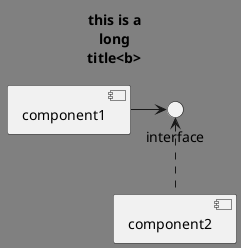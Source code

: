 {
  "sha1": "7foo1x7hsm8i35o19d7bs5aw4yhovdr",
  "insertion": {
    "when": "2024-05-30T20:48:21.194Z",
    "user": "plantuml@gmail.com"
  }
}
@startuml

skinparam backgroundColor gray

[component1]
() interface

[component1] -> () interface
() interface <.. [component2]
title
 this is a
 long
 <b>title<b>
endtitle

@enduml
